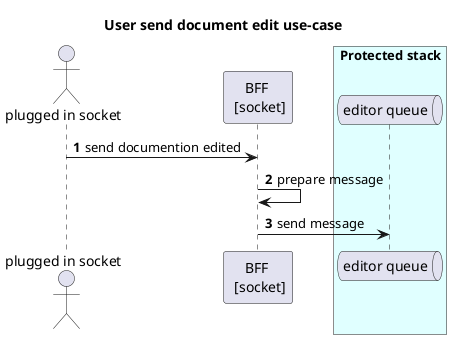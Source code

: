 @startuml
  autonumber
  title "User send document edit use-case"

  actor "plugged in socket" as client
  participant "BFF \n [socket]" as BFF
  box "Protected stack" #LightCyan
    queue "editor queue" as EditQueue
  end box

  client -> BFF: send documention edited
  BFF -> BFF: prepare message
  BFF -> EditQueue: send message 
@enduml